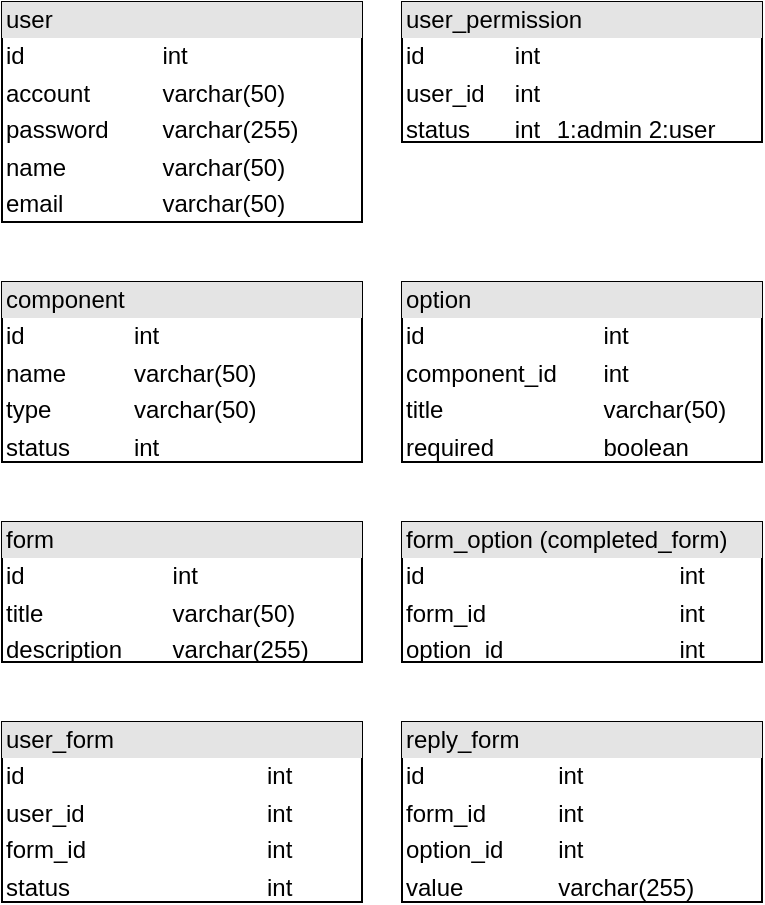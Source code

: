 <mxfile version="20.2.6" type="github">
  <diagram id="C5RBs43oDa-KdzZeNtuy" name="Page-1">
    <mxGraphModel dx="1278" dy="599" grid="1" gridSize="10" guides="1" tooltips="1" connect="1" arrows="1" fold="1" page="1" pageScale="1" pageWidth="827" pageHeight="1169" math="0" shadow="0">
      <root>
        <mxCell id="WIyWlLk6GJQsqaUBKTNV-0" />
        <mxCell id="WIyWlLk6GJQsqaUBKTNV-1" parent="WIyWlLk6GJQsqaUBKTNV-0" />
        <mxCell id="G2fdg4Mi_C9gGRTxT8__-18" value="&lt;div style=&quot;box-sizing:border-box;width:100%;background:#e4e4e4;padding:2px;&quot;&gt;user&lt;/div&gt;&lt;table style=&quot;width:100%;font-size:1em;&quot; cellpadding=&quot;2&quot; cellspacing=&quot;0&quot;&gt;&lt;tbody&gt;&lt;tr&gt;&lt;td&gt;id&lt;/td&gt;&lt;td&gt;int&lt;/td&gt;&lt;/tr&gt;&lt;tr&gt;&lt;td&gt;account&lt;/td&gt;&lt;td&gt;varchar(50)&lt;/td&gt;&lt;/tr&gt;&lt;tr&gt;&lt;td&gt;password&lt;/td&gt;&lt;td&gt;varchar(255)&lt;/td&gt;&lt;/tr&gt;&lt;tr&gt;&lt;td&gt;name&lt;/td&gt;&lt;td&gt;varchar(50)&lt;/td&gt;&lt;/tr&gt;&lt;tr&gt;&lt;td&gt;email&lt;/td&gt;&lt;td&gt;varchar(50)&lt;/td&gt;&lt;/tr&gt;&lt;/tbody&gt;&lt;/table&gt;" style="verticalAlign=top;align=left;overflow=fill;html=1;" vertex="1" parent="WIyWlLk6GJQsqaUBKTNV-1">
          <mxGeometry x="230" y="320" width="180" height="110" as="geometry" />
        </mxCell>
        <mxCell id="G2fdg4Mi_C9gGRTxT8__-19" value="&lt;div style=&quot;box-sizing:border-box;width:100%;background:#e4e4e4;padding:2px;&quot;&gt;user_permission&lt;/div&gt;&lt;table style=&quot;width:100%;font-size:1em;&quot; cellpadding=&quot;2&quot; cellspacing=&quot;0&quot;&gt;&lt;tbody&gt;&lt;tr&gt;&lt;td&gt;id&lt;/td&gt;&lt;td&gt;int&lt;/td&gt;&lt;td&gt;&lt;br&gt;&lt;/td&gt;&lt;/tr&gt;&lt;tr&gt;&lt;td&gt;user_id&lt;/td&gt;&lt;td&gt;int&lt;/td&gt;&lt;td&gt;&lt;br&gt;&lt;/td&gt;&lt;/tr&gt;&lt;tr&gt;&lt;td&gt;status&lt;br&gt;&lt;/td&gt;&lt;td&gt;int&lt;/td&gt;&lt;td&gt;1:admin 2:user&lt;/td&gt;&lt;/tr&gt;&lt;/tbody&gt;&lt;/table&gt;" style="verticalAlign=top;align=left;overflow=fill;html=1;" vertex="1" parent="WIyWlLk6GJQsqaUBKTNV-1">
          <mxGeometry x="430" y="320" width="180" height="70" as="geometry" />
        </mxCell>
        <mxCell id="G2fdg4Mi_C9gGRTxT8__-21" value="&lt;div style=&quot;box-sizing:border-box;width:100%;background:#e4e4e4;padding:2px;&quot;&gt;user_form&lt;/div&gt;&lt;table style=&quot;width:100%;font-size:1em;&quot; cellpadding=&quot;2&quot; cellspacing=&quot;0&quot;&gt;&lt;tbody&gt;&lt;tr&gt;&lt;td&gt;id&lt;/td&gt;&lt;td&gt;int&lt;/td&gt;&lt;/tr&gt;&lt;tr&gt;&lt;td&gt;user_id&lt;/td&gt;&lt;td&gt;int&lt;/td&gt;&lt;/tr&gt;&lt;tr&gt;&lt;td&gt;form_id&lt;/td&gt;&lt;td&gt;int&lt;/td&gt;&lt;/tr&gt;&lt;tr&gt;&lt;td&gt;status&lt;/td&gt;&lt;td&gt;int&lt;/td&gt;&lt;/tr&gt;&lt;/tbody&gt;&lt;/table&gt;" style="verticalAlign=top;align=left;overflow=fill;html=1;" vertex="1" parent="WIyWlLk6GJQsqaUBKTNV-1">
          <mxGeometry x="230" y="680" width="180" height="90" as="geometry" />
        </mxCell>
        <mxCell id="G2fdg4Mi_C9gGRTxT8__-22" value="&lt;div style=&quot;box-sizing:border-box;width:100%;background:#e4e4e4;padding:2px;&quot;&gt;option&lt;/div&gt;&lt;table style=&quot;width:100%;font-size:1em;&quot; cellpadding=&quot;2&quot; cellspacing=&quot;0&quot;&gt;&lt;tbody&gt;&lt;tr&gt;&lt;td&gt;id&lt;/td&gt;&lt;td&gt;int&lt;/td&gt;&lt;/tr&gt;&lt;tr&gt;&lt;td&gt;component_id&lt;/td&gt;&lt;td&gt;int&lt;/td&gt;&lt;/tr&gt;&lt;tr&gt;&lt;td&gt;title&lt;/td&gt;&lt;td&gt;varchar(50)&lt;/td&gt;&lt;/tr&gt;&lt;tr&gt;&lt;td&gt;required&lt;/td&gt;&lt;td&gt;boolean&lt;/td&gt;&lt;/tr&gt;&lt;/tbody&gt;&lt;/table&gt;" style="verticalAlign=top;align=left;overflow=fill;html=1;" vertex="1" parent="WIyWlLk6GJQsqaUBKTNV-1">
          <mxGeometry x="430" y="460" width="180" height="90" as="geometry" />
        </mxCell>
        <mxCell id="G2fdg4Mi_C9gGRTxT8__-23" value="&lt;div style=&quot;box-sizing:border-box;width:100%;background:#e4e4e4;padding:2px;&quot;&gt;form&lt;/div&gt;&lt;table style=&quot;width:100%;font-size:1em;&quot; cellpadding=&quot;2&quot; cellspacing=&quot;0&quot;&gt;&lt;tbody&gt;&lt;tr&gt;&lt;td&gt;id&lt;/td&gt;&lt;td&gt;int&lt;/td&gt;&lt;/tr&gt;&lt;tr&gt;&lt;td&gt;title&lt;/td&gt;&lt;td&gt;varchar(50)&lt;/td&gt;&lt;/tr&gt;&lt;tr&gt;&lt;td&gt;description&lt;/td&gt;&lt;td&gt;varchar(255)&lt;/td&gt;&lt;/tr&gt;&lt;/tbody&gt;&lt;/table&gt;" style="verticalAlign=top;align=left;overflow=fill;html=1;" vertex="1" parent="WIyWlLk6GJQsqaUBKTNV-1">
          <mxGeometry x="230" y="580" width="180" height="70" as="geometry" />
        </mxCell>
        <mxCell id="G2fdg4Mi_C9gGRTxT8__-24" value="&lt;div style=&quot;box-sizing:border-box;width:100%;background:#e4e4e4;padding:2px;&quot;&gt;component&lt;/div&gt;&lt;table style=&quot;width:100%;font-size:1em;&quot; cellpadding=&quot;2&quot; cellspacing=&quot;0&quot;&gt;&lt;tbody&gt;&lt;tr&gt;&lt;td&gt;id&lt;/td&gt;&lt;td&gt;int&lt;/td&gt;&lt;/tr&gt;&lt;tr&gt;&lt;td&gt;name&lt;/td&gt;&lt;td&gt;varchar(50)&lt;/td&gt;&lt;/tr&gt;&lt;tr&gt;&lt;td&gt;type&lt;/td&gt;&lt;td&gt;varchar(50)&lt;/td&gt;&lt;/tr&gt;&lt;tr&gt;&lt;td&gt;status&lt;/td&gt;&lt;td&gt;int&lt;/td&gt;&lt;/tr&gt;&lt;/tbody&gt;&lt;/table&gt;" style="verticalAlign=top;align=left;overflow=fill;html=1;" vertex="1" parent="WIyWlLk6GJQsqaUBKTNV-1">
          <mxGeometry x="230" y="460" width="180" height="90" as="geometry" />
        </mxCell>
        <mxCell id="G2fdg4Mi_C9gGRTxT8__-26" value="&lt;div style=&quot;box-sizing:border-box;width:100%;background:#e4e4e4;padding:2px;&quot;&gt;form_option (completed_form)&lt;/div&gt;&lt;table style=&quot;width:100%;font-size:1em;&quot; cellpadding=&quot;2&quot; cellspacing=&quot;0&quot;&gt;&lt;tbody&gt;&lt;tr&gt;&lt;td&gt;id&lt;/td&gt;&lt;td&gt;int&lt;/td&gt;&lt;/tr&gt;&lt;tr&gt;&lt;td&gt;form_id&lt;/td&gt;&lt;td&gt;int&lt;/td&gt;&lt;/tr&gt;&lt;tr&gt;&lt;td&gt;option_id&lt;/td&gt;&lt;td&gt;int&lt;/td&gt;&lt;/tr&gt;&lt;/tbody&gt;&lt;/table&gt;" style="verticalAlign=top;align=left;overflow=fill;html=1;" vertex="1" parent="WIyWlLk6GJQsqaUBKTNV-1">
          <mxGeometry x="430" y="580" width="180" height="70" as="geometry" />
        </mxCell>
        <mxCell id="G2fdg4Mi_C9gGRTxT8__-29" value="&lt;div style=&quot;box-sizing:border-box;width:100%;background:#e4e4e4;padding:2px;&quot;&gt;reply_form&lt;/div&gt;&lt;table style=&quot;width:100%;font-size:1em;&quot; cellpadding=&quot;2&quot; cellspacing=&quot;0&quot;&gt;&lt;tbody&gt;&lt;tr&gt;&lt;td&gt;id&lt;/td&gt;&lt;td&gt;int&lt;/td&gt;&lt;/tr&gt;&lt;tr&gt;&lt;td&gt;form_id&lt;/td&gt;&lt;td&gt;int&lt;/td&gt;&lt;/tr&gt;&lt;tr&gt;&lt;td&gt;option_id&lt;/td&gt;&lt;td&gt;int&lt;/td&gt;&lt;/tr&gt;&lt;tr&gt;&lt;td&gt;value&lt;br&gt;&lt;/td&gt;&lt;td&gt;varchar(255)&lt;/td&gt;&lt;/tr&gt;&lt;/tbody&gt;&lt;/table&gt;" style="verticalAlign=top;align=left;overflow=fill;html=1;" vertex="1" parent="WIyWlLk6GJQsqaUBKTNV-1">
          <mxGeometry x="430" y="680" width="180" height="90" as="geometry" />
        </mxCell>
      </root>
    </mxGraphModel>
  </diagram>
</mxfile>

